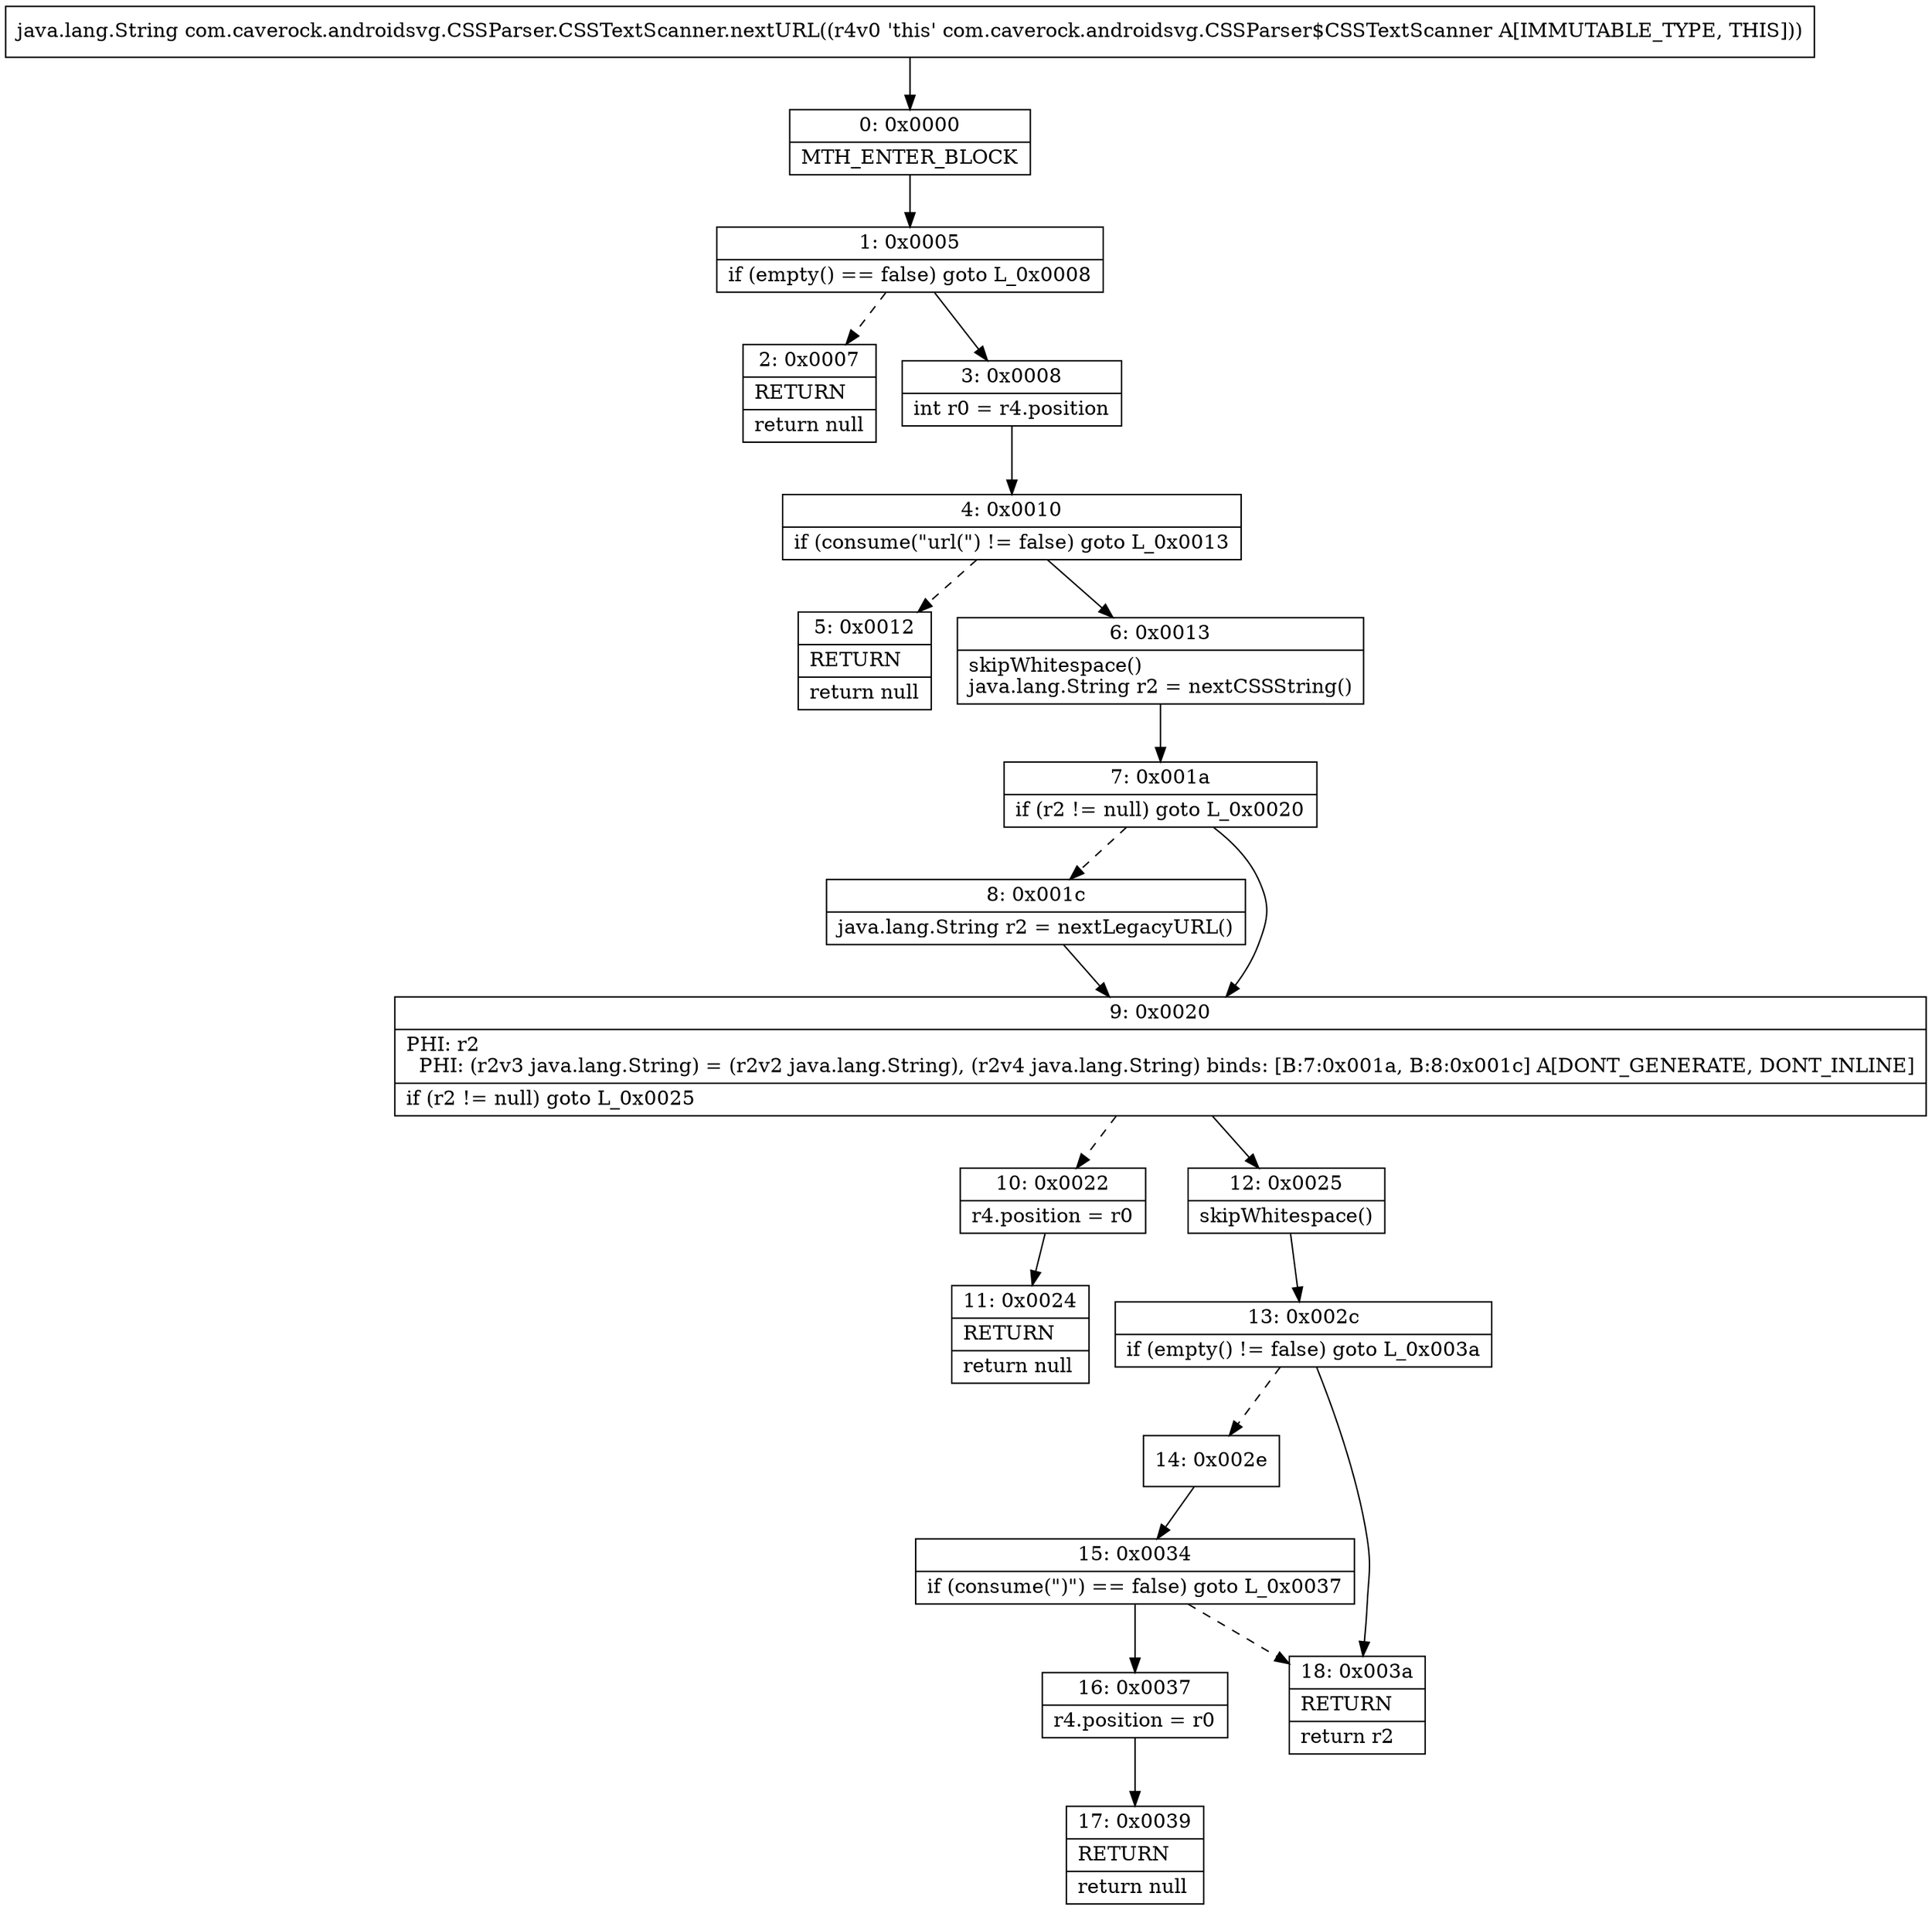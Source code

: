 digraph "CFG forcom.caverock.androidsvg.CSSParser.CSSTextScanner.nextURL()Ljava\/lang\/String;" {
Node_0 [shape=record,label="{0\:\ 0x0000|MTH_ENTER_BLOCK\l}"];
Node_1 [shape=record,label="{1\:\ 0x0005|if (empty() == false) goto L_0x0008\l}"];
Node_2 [shape=record,label="{2\:\ 0x0007|RETURN\l|return null\l}"];
Node_3 [shape=record,label="{3\:\ 0x0008|int r0 = r4.position\l}"];
Node_4 [shape=record,label="{4\:\ 0x0010|if (consume(\"url(\") != false) goto L_0x0013\l}"];
Node_5 [shape=record,label="{5\:\ 0x0012|RETURN\l|return null\l}"];
Node_6 [shape=record,label="{6\:\ 0x0013|skipWhitespace()\ljava.lang.String r2 = nextCSSString()\l}"];
Node_7 [shape=record,label="{7\:\ 0x001a|if (r2 != null) goto L_0x0020\l}"];
Node_8 [shape=record,label="{8\:\ 0x001c|java.lang.String r2 = nextLegacyURL()\l}"];
Node_9 [shape=record,label="{9\:\ 0x0020|PHI: r2 \l  PHI: (r2v3 java.lang.String) = (r2v2 java.lang.String), (r2v4 java.lang.String) binds: [B:7:0x001a, B:8:0x001c] A[DONT_GENERATE, DONT_INLINE]\l|if (r2 != null) goto L_0x0025\l}"];
Node_10 [shape=record,label="{10\:\ 0x0022|r4.position = r0\l}"];
Node_11 [shape=record,label="{11\:\ 0x0024|RETURN\l|return null\l}"];
Node_12 [shape=record,label="{12\:\ 0x0025|skipWhitespace()\l}"];
Node_13 [shape=record,label="{13\:\ 0x002c|if (empty() != false) goto L_0x003a\l}"];
Node_14 [shape=record,label="{14\:\ 0x002e}"];
Node_15 [shape=record,label="{15\:\ 0x0034|if (consume(\")\") == false) goto L_0x0037\l}"];
Node_16 [shape=record,label="{16\:\ 0x0037|r4.position = r0\l}"];
Node_17 [shape=record,label="{17\:\ 0x0039|RETURN\l|return null\l}"];
Node_18 [shape=record,label="{18\:\ 0x003a|RETURN\l|return r2\l}"];
MethodNode[shape=record,label="{java.lang.String com.caverock.androidsvg.CSSParser.CSSTextScanner.nextURL((r4v0 'this' com.caverock.androidsvg.CSSParser$CSSTextScanner A[IMMUTABLE_TYPE, THIS])) }"];
MethodNode -> Node_0;
Node_0 -> Node_1;
Node_1 -> Node_2[style=dashed];
Node_1 -> Node_3;
Node_3 -> Node_4;
Node_4 -> Node_5[style=dashed];
Node_4 -> Node_6;
Node_6 -> Node_7;
Node_7 -> Node_8[style=dashed];
Node_7 -> Node_9;
Node_8 -> Node_9;
Node_9 -> Node_10[style=dashed];
Node_9 -> Node_12;
Node_10 -> Node_11;
Node_12 -> Node_13;
Node_13 -> Node_14[style=dashed];
Node_13 -> Node_18;
Node_14 -> Node_15;
Node_15 -> Node_16;
Node_15 -> Node_18[style=dashed];
Node_16 -> Node_17;
}

